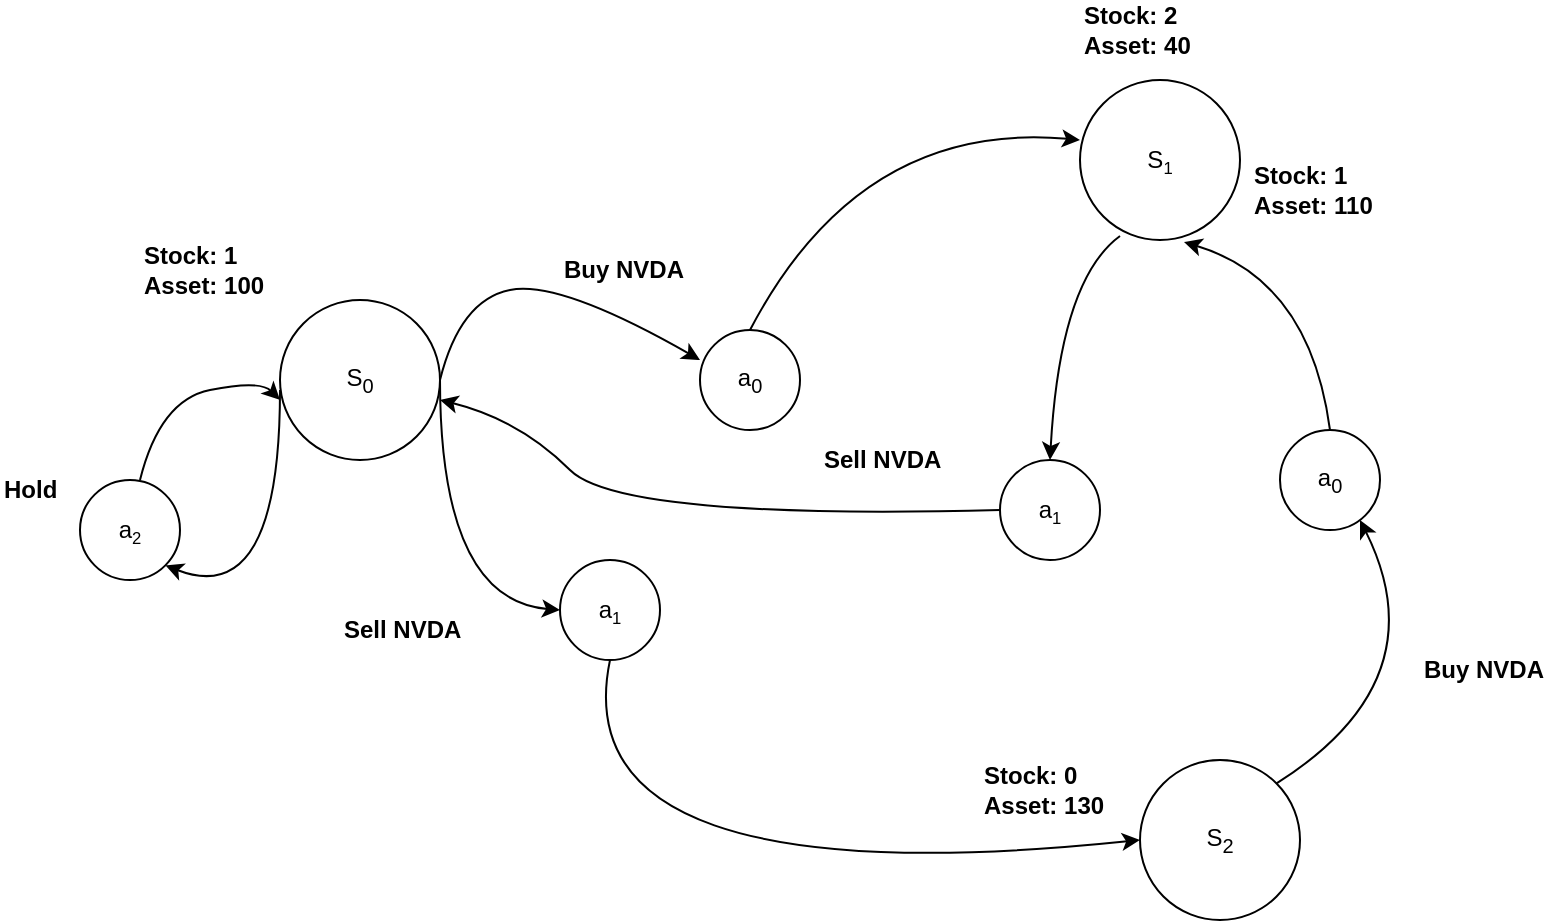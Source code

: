 <mxfile version="27.1.3">
  <diagram name="Page-1" id="PdrVi33ObP7XUxvR3Bw6">
    <mxGraphModel dx="1868" dy="1797" grid="1" gridSize="10" guides="1" tooltips="1" connect="1" arrows="1" fold="1" page="1" pageScale="1" pageWidth="850" pageHeight="1100" math="0" shadow="0">
      <root>
        <mxCell id="0" />
        <mxCell id="1" parent="0" />
        <mxCell id="YbzBT8yJifRhzERJrink-1" value="S&lt;sub&gt;0&lt;/sub&gt;" style="ellipse;whiteSpace=wrap;html=1;aspect=fixed;" vertex="1" parent="1">
          <mxGeometry x="130" y="140" width="80" height="80" as="geometry" />
        </mxCell>
        <mxCell id="YbzBT8yJifRhzERJrink-2" value="S&lt;font size=&quot;1&quot;&gt;&lt;sub&gt;1&lt;/sub&gt;&lt;/font&gt;" style="ellipse;whiteSpace=wrap;html=1;aspect=fixed;" vertex="1" parent="1">
          <mxGeometry x="530" y="30" width="80" height="80" as="geometry" />
        </mxCell>
        <mxCell id="YbzBT8yJifRhzERJrink-3" value="S&lt;sub&gt;2&lt;/sub&gt;" style="ellipse;whiteSpace=wrap;html=1;aspect=fixed;" vertex="1" parent="1">
          <mxGeometry x="560" y="370" width="80" height="80" as="geometry" />
        </mxCell>
        <mxCell id="YbzBT8yJifRhzERJrink-4" value="Stock: 1&lt;div&gt;Asset: 100&lt;/div&gt;" style="text;html=1;align=left;verticalAlign=middle;whiteSpace=wrap;rounded=0;fontFamily=Helvetica;fontSize=12;fontStyle=1" vertex="1" parent="1">
          <mxGeometry x="60" y="110" width="100" height="30" as="geometry" />
        </mxCell>
        <mxCell id="YbzBT8yJifRhzERJrink-7" value="" style="curved=1;endArrow=classic;html=1;rounded=0;" edge="1" parent="1">
          <mxGeometry width="50" height="50" relative="1" as="geometry">
            <mxPoint x="210" y="180" as="sourcePoint" />
            <mxPoint x="340" y="170" as="targetPoint" />
            <Array as="points">
              <mxPoint x="220" y="140" />
              <mxPoint x="270" y="130" />
            </Array>
          </mxGeometry>
        </mxCell>
        <mxCell id="YbzBT8yJifRhzERJrink-8" value="&lt;span style=&quot;font-size: 12px;&quot;&gt;a&lt;/span&gt;&lt;sub&gt;0&lt;/sub&gt;" style="ellipse;whiteSpace=wrap;html=1;aspect=fixed;" vertex="1" parent="1">
          <mxGeometry x="340" y="155" width="50" height="50" as="geometry" />
        </mxCell>
        <mxCell id="YbzBT8yJifRhzERJrink-9" value="&lt;span style=&quot;font-size: 12px;&quot;&gt;a&lt;/span&gt;&lt;font size=&quot;1&quot;&gt;&lt;sub&gt;1&lt;/sub&gt;&lt;/font&gt;" style="ellipse;whiteSpace=wrap;html=1;aspect=fixed;" vertex="1" parent="1">
          <mxGeometry x="270" y="270" width="50" height="50" as="geometry" />
        </mxCell>
        <mxCell id="YbzBT8yJifRhzERJrink-10" value="" style="curved=1;endArrow=classic;html=1;rounded=0;entryX=0;entryY=0.5;entryDx=0;entryDy=0;" edge="1" parent="1" target="YbzBT8yJifRhzERJrink-9">
          <mxGeometry width="50" height="50" relative="1" as="geometry">
            <mxPoint x="210" y="180" as="sourcePoint" />
            <mxPoint x="340" y="170" as="targetPoint" />
            <Array as="points">
              <mxPoint x="210" y="290" />
            </Array>
          </mxGeometry>
        </mxCell>
        <mxCell id="YbzBT8yJifRhzERJrink-11" value="Buy NVDA" style="text;html=1;align=left;verticalAlign=middle;whiteSpace=wrap;rounded=0;fontFamily=Helvetica;fontSize=12;fontStyle=1" vertex="1" parent="1">
          <mxGeometry x="270" y="110" width="90" height="30" as="geometry" />
        </mxCell>
        <mxCell id="YbzBT8yJifRhzERJrink-12" value="Sell NVDA" style="text;html=1;align=left;verticalAlign=middle;whiteSpace=wrap;rounded=0;fontFamily=Helvetica;fontSize=12;fontStyle=1" vertex="1" parent="1">
          <mxGeometry x="160" y="290" width="100" height="30" as="geometry" />
        </mxCell>
        <mxCell id="YbzBT8yJifRhzERJrink-14" value="Stock: 0&lt;div&gt;Asset: 130&lt;/div&gt;" style="text;html=1;align=left;verticalAlign=middle;whiteSpace=wrap;rounded=0;fontFamily=Helvetica;fontSize=12;fontStyle=1" vertex="1" parent="1">
          <mxGeometry x="480" y="370" width="100" height="30" as="geometry" />
        </mxCell>
        <mxCell id="YbzBT8yJifRhzERJrink-15" value="Stock: 2&lt;div&gt;Asset: 40&lt;/div&gt;" style="text;html=1;align=left;verticalAlign=middle;whiteSpace=wrap;rounded=0;fontFamily=Helvetica;fontSize=12;fontStyle=1" vertex="1" parent="1">
          <mxGeometry x="530" y="-10" width="80" height="30" as="geometry" />
        </mxCell>
        <mxCell id="YbzBT8yJifRhzERJrink-16" value="" style="curved=1;endArrow=classic;html=1;rounded=0;entryX=0;entryY=0.375;entryDx=0;entryDy=0;entryPerimeter=0;exitX=0.5;exitY=0;exitDx=0;exitDy=0;" edge="1" parent="1" source="YbzBT8yJifRhzERJrink-8" target="YbzBT8yJifRhzERJrink-2">
          <mxGeometry width="50" height="50" relative="1" as="geometry">
            <mxPoint x="360" y="150" as="sourcePoint" />
            <mxPoint x="510" y="90" as="targetPoint" />
            <Array as="points">
              <mxPoint x="420" y="50" />
            </Array>
          </mxGeometry>
        </mxCell>
        <mxCell id="YbzBT8yJifRhzERJrink-19" value="" style="curved=1;endArrow=classic;html=1;rounded=0;entryX=0;entryY=0.5;entryDx=0;entryDy=0;" edge="1" parent="1" target="YbzBT8yJifRhzERJrink-3">
          <mxGeometry width="50" height="50" relative="1" as="geometry">
            <mxPoint x="295" y="320" as="sourcePoint" />
            <mxPoint x="330" y="445" as="targetPoint" />
            <Array as="points">
              <mxPoint x="270" y="440" />
            </Array>
          </mxGeometry>
        </mxCell>
        <mxCell id="YbzBT8yJifRhzERJrink-20" value="" style="curved=1;endArrow=classic;html=1;rounded=0;exitX=1;exitY=0;exitDx=0;exitDy=0;" edge="1" parent="1" source="YbzBT8yJifRhzERJrink-3">
          <mxGeometry width="50" height="50" relative="1" as="geometry">
            <mxPoint x="635" y="320" as="sourcePoint" />
            <mxPoint x="670" y="250" as="targetPoint" />
            <Array as="points">
              <mxPoint x="710" y="330" />
            </Array>
          </mxGeometry>
        </mxCell>
        <mxCell id="YbzBT8yJifRhzERJrink-21" value="&lt;span style=&quot;font-size: 12px;&quot;&gt;a&lt;/span&gt;&lt;sub&gt;0&lt;/sub&gt;" style="ellipse;whiteSpace=wrap;html=1;aspect=fixed;" vertex="1" parent="1">
          <mxGeometry x="630" y="205" width="50" height="50" as="geometry" />
        </mxCell>
        <mxCell id="YbzBT8yJifRhzERJrink-22" value="Buy NVDA" style="text;html=1;align=left;verticalAlign=middle;whiteSpace=wrap;rounded=0;fontFamily=Helvetica;fontSize=12;fontStyle=1" vertex="1" parent="1">
          <mxGeometry x="700" y="310" width="70" height="30" as="geometry" />
        </mxCell>
        <mxCell id="YbzBT8yJifRhzERJrink-24" value="Stock: 1&lt;div&gt;Asset: 110&lt;/div&gt;" style="text;html=1;align=left;verticalAlign=middle;whiteSpace=wrap;rounded=0;fontFamily=Helvetica;fontSize=12;fontStyle=1" vertex="1" parent="1">
          <mxGeometry x="615" y="70" width="80" height="30" as="geometry" />
        </mxCell>
        <mxCell id="YbzBT8yJifRhzERJrink-25" value="" style="curved=1;endArrow=classic;html=1;rounded=0;entryX=0.65;entryY=1.013;entryDx=0;entryDy=0;entryPerimeter=0;exitX=0.5;exitY=0;exitDx=0;exitDy=0;" edge="1" parent="1" source="YbzBT8yJifRhzERJrink-21" target="YbzBT8yJifRhzERJrink-2">
          <mxGeometry width="50" height="50" relative="1" as="geometry">
            <mxPoint x="590" y="235" as="sourcePoint" />
            <mxPoint x="765" y="110" as="targetPoint" />
            <Array as="points">
              <mxPoint x="645" y="130" />
            </Array>
          </mxGeometry>
        </mxCell>
        <mxCell id="YbzBT8yJifRhzERJrink-26" value="&lt;span style=&quot;font-size: 12px;&quot;&gt;a&lt;/span&gt;&lt;font size=&quot;1&quot;&gt;&lt;sub&gt;2&lt;/sub&gt;&lt;/font&gt;" style="ellipse;whiteSpace=wrap;html=1;aspect=fixed;" vertex="1" parent="1">
          <mxGeometry x="30" y="230" width="50" height="50" as="geometry" />
        </mxCell>
        <mxCell id="YbzBT8yJifRhzERJrink-27" value="" style="curved=1;endArrow=classic;html=1;rounded=0;entryX=1;entryY=1;entryDx=0;entryDy=0;" edge="1" parent="1" target="YbzBT8yJifRhzERJrink-26">
          <mxGeometry width="50" height="50" relative="1" as="geometry">
            <mxPoint x="130" y="185" as="sourcePoint" />
            <mxPoint x="190" y="300" as="targetPoint" />
            <Array as="points">
              <mxPoint x="130" y="295" />
            </Array>
          </mxGeometry>
        </mxCell>
        <mxCell id="YbzBT8yJifRhzERJrink-28" value="Hold" style="text;html=1;align=left;verticalAlign=middle;whiteSpace=wrap;rounded=0;fontFamily=Helvetica;fontSize=12;fontStyle=1" vertex="1" parent="1">
          <mxGeometry x="-10" y="220" width="120" height="30" as="geometry" />
        </mxCell>
        <mxCell id="YbzBT8yJifRhzERJrink-31" value="" style="curved=1;endArrow=classic;html=1;rounded=0;" edge="1" parent="1">
          <mxGeometry width="50" height="50" relative="1" as="geometry">
            <mxPoint x="60" y="230" as="sourcePoint" />
            <mxPoint x="130" y="190" as="targetPoint" />
            <Array as="points">
              <mxPoint x="70" y="190" />
              <mxPoint x="120" y="180" />
            </Array>
          </mxGeometry>
        </mxCell>
        <mxCell id="YbzBT8yJifRhzERJrink-34" value="&lt;span style=&quot;font-size: 12px;&quot;&gt;a&lt;/span&gt;&lt;font size=&quot;1&quot;&gt;&lt;sub&gt;1&lt;/sub&gt;&lt;/font&gt;" style="ellipse;whiteSpace=wrap;html=1;aspect=fixed;" vertex="1" parent="1">
          <mxGeometry x="490" y="220" width="50" height="50" as="geometry" />
        </mxCell>
        <mxCell id="YbzBT8yJifRhzERJrink-37" value="" style="curved=1;endArrow=classic;html=1;rounded=0;entryX=0.5;entryY=0;entryDx=0;entryDy=0;exitX=0.25;exitY=0.975;exitDx=0;exitDy=0;exitPerimeter=0;" edge="1" parent="1" source="YbzBT8yJifRhzERJrink-2" target="YbzBT8yJifRhzERJrink-34">
          <mxGeometry width="50" height="50" relative="1" as="geometry">
            <mxPoint x="460" y="170" as="sourcePoint" />
            <mxPoint x="590" y="160" as="targetPoint" />
            <Array as="points">
              <mxPoint x="520" y="130" />
            </Array>
          </mxGeometry>
        </mxCell>
        <mxCell id="YbzBT8yJifRhzERJrink-39" value="Sell NVDA" style="text;html=1;align=left;verticalAlign=middle;whiteSpace=wrap;rounded=0;fontFamily=Helvetica;fontSize=12;fontStyle=1" vertex="1" parent="1">
          <mxGeometry x="400" y="205" width="100" height="30" as="geometry" />
        </mxCell>
        <mxCell id="YbzBT8yJifRhzERJrink-46" value="" style="curved=1;endArrow=classic;html=1;rounded=0;exitX=0;exitY=0.5;exitDx=0;exitDy=0;" edge="1" parent="1" source="YbzBT8yJifRhzERJrink-34">
          <mxGeometry width="50" height="50" relative="1" as="geometry">
            <mxPoint x="250" y="250" as="sourcePoint" />
            <mxPoint x="210" y="190" as="targetPoint" />
            <Array as="points">
              <mxPoint x="300" y="250" />
              <mxPoint x="250" y="200" />
            </Array>
          </mxGeometry>
        </mxCell>
      </root>
    </mxGraphModel>
  </diagram>
</mxfile>
